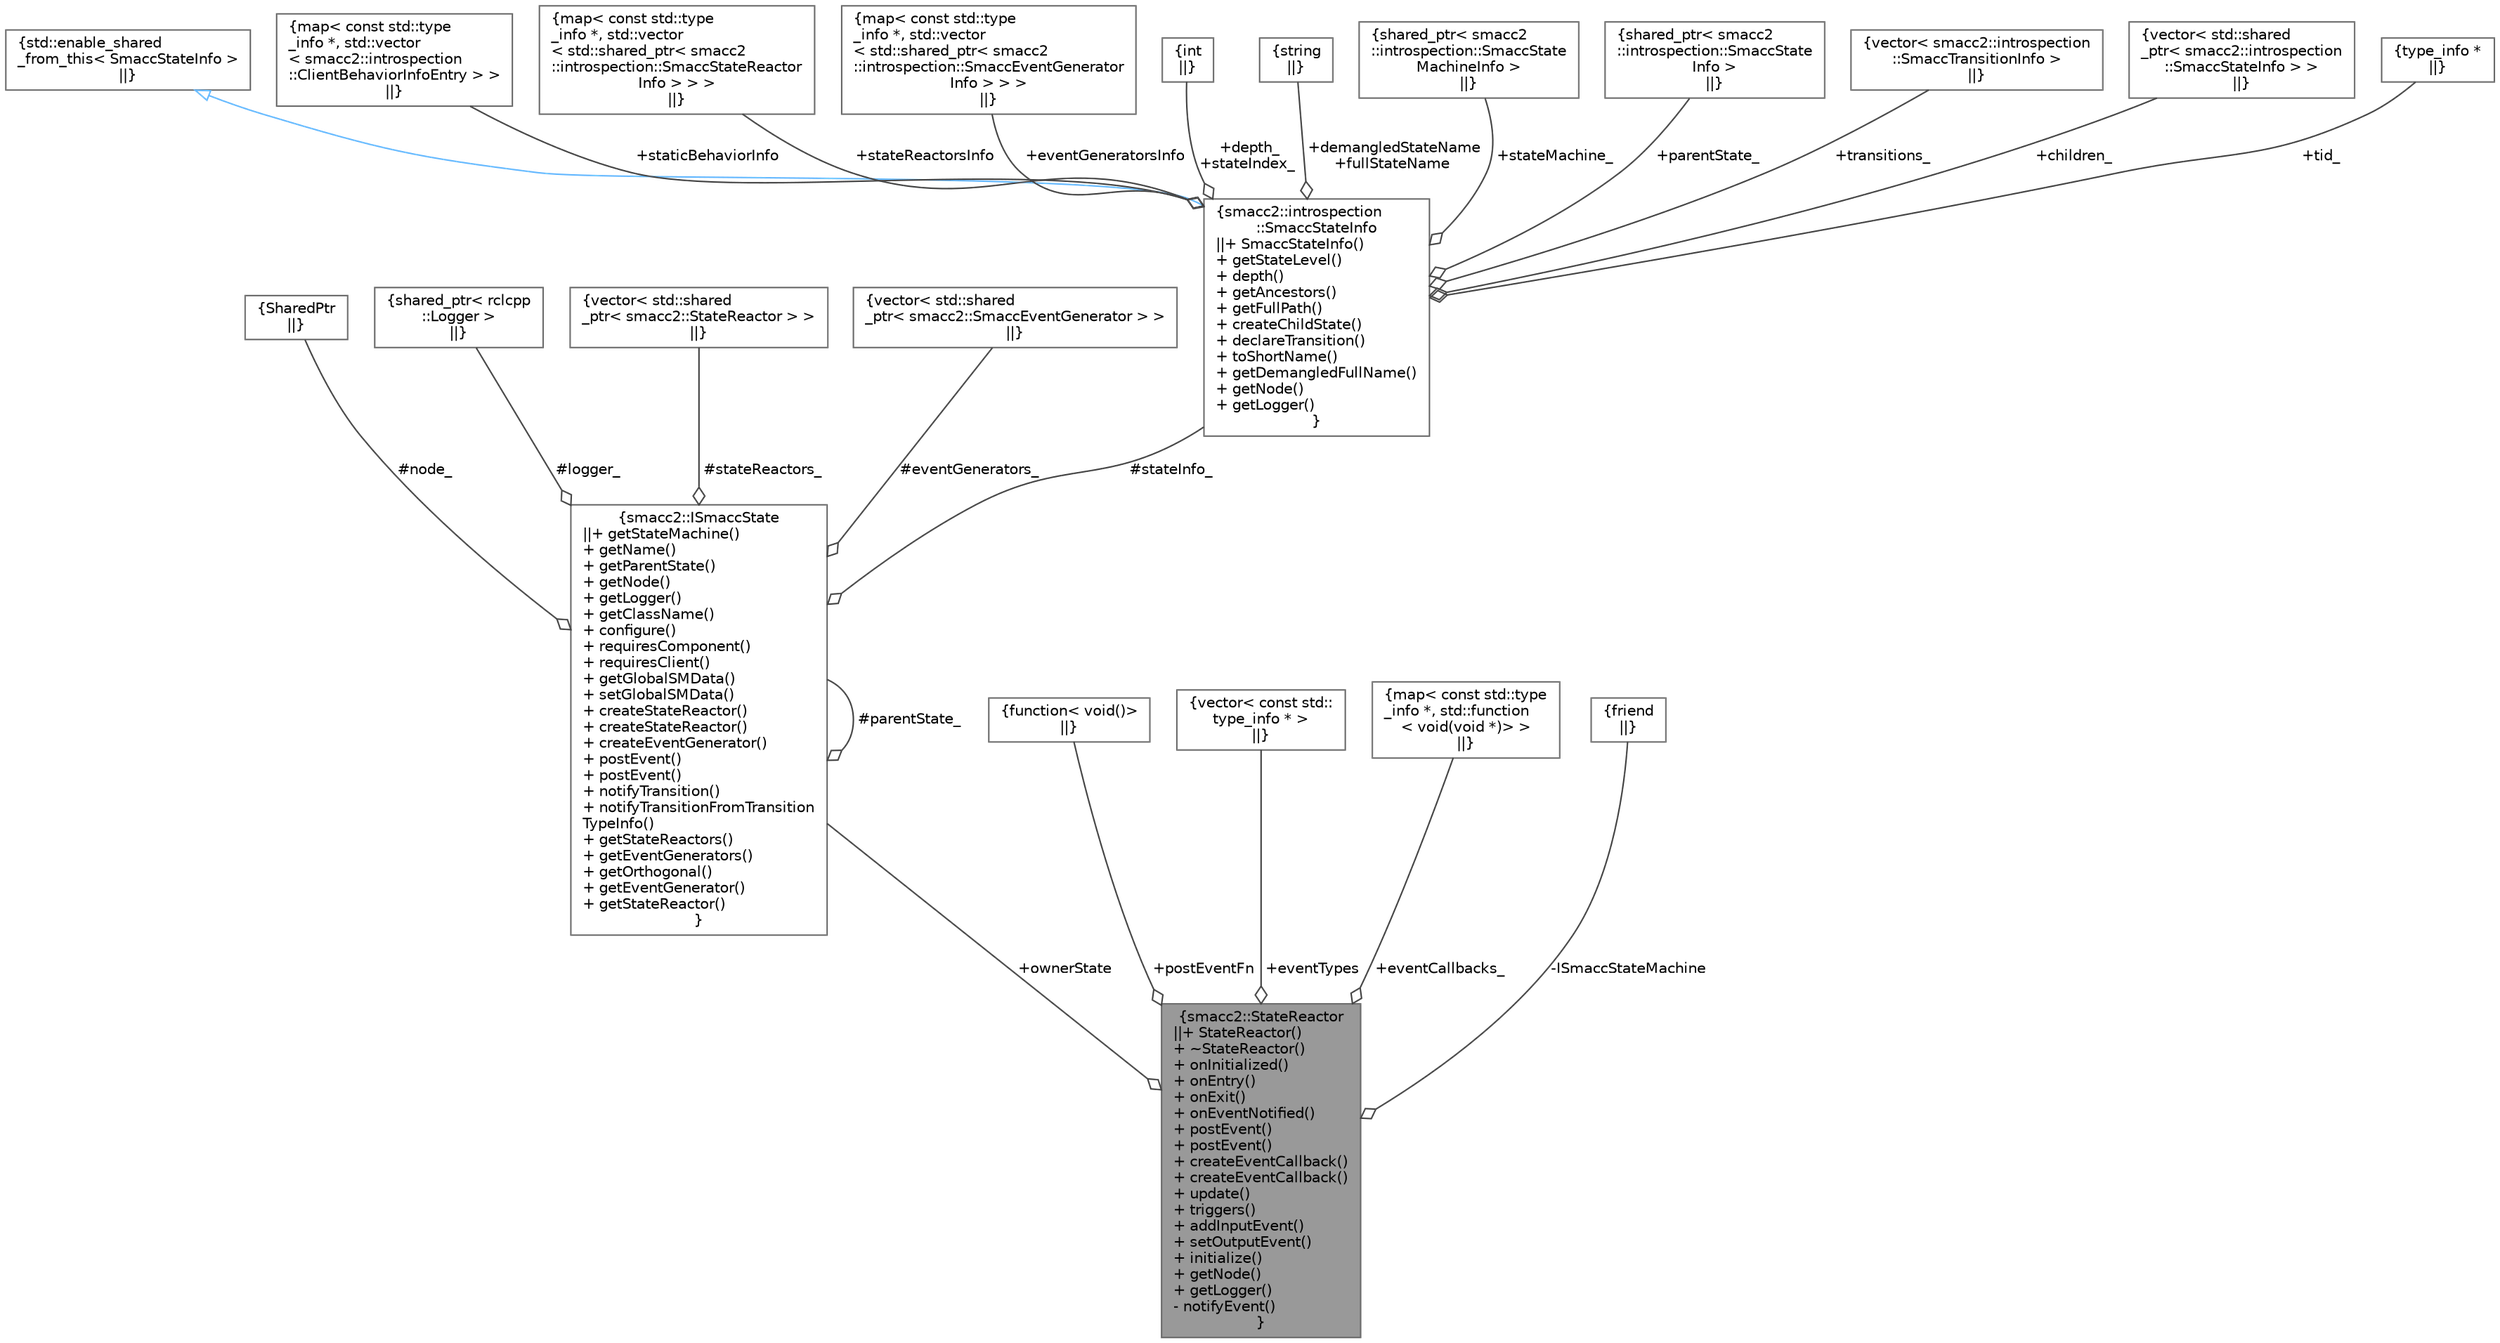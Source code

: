 digraph "smacc2::StateReactor"
{
 // LATEX_PDF_SIZE
  bgcolor="transparent";
  edge [fontname=Helvetica,fontsize=10,labelfontname=Helvetica,labelfontsize=10];
  node [fontname=Helvetica,fontsize=10,shape=box,height=0.2,width=0.4];
  Node1 [label="{smacc2::StateReactor\n||+ StateReactor()\l+ ~StateReactor()\l+ onInitialized()\l+ onEntry()\l+ onExit()\l+ onEventNotified()\l+ postEvent()\l+ postEvent()\l+ createEventCallback()\l+ createEventCallback()\l+ update()\l+ triggers()\l+ addInputEvent()\l+ setOutputEvent()\l+ initialize()\l+ getNode()\l+ getLogger()\l- notifyEvent()\l}",height=0.2,width=0.4,color="gray40", fillcolor="grey60", style="filled", fontcolor="black",tooltip=" "];
  Node2 -> Node1 [color="grey25",style="solid",label=" +ownerState" ,arrowhead="odiamond"];
  Node2 [label="{smacc2::ISmaccState\n||+ getStateMachine()\l+ getName()\l+ getParentState()\l+ getNode()\l+ getLogger()\l+ getClassName()\l+ configure()\l+ requiresComponent()\l+ requiresClient()\l+ getGlobalSMData()\l+ setGlobalSMData()\l+ createStateReactor()\l+ createStateReactor()\l+ createEventGenerator()\l+ postEvent()\l+ postEvent()\l+ notifyTransition()\l+ notifyTransitionFromTransition\lTypeInfo()\l+ getStateReactors()\l+ getEventGenerators()\l+ getOrthogonal()\l+ getEventGenerator()\l+ getStateReactor()\l}",height=0.2,width=0.4,color="gray40", fillcolor="white", style="filled",URL="$classsmacc2_1_1ISmaccState.html",tooltip=" "];
  Node3 -> Node2 [color="grey25",style="solid",label=" #node_" ,arrowhead="odiamond"];
  Node3 [label="{SharedPtr\n||}",height=0.2,width=0.4,color="gray40", fillcolor="white", style="filled",tooltip=" "];
  Node4 -> Node2 [color="grey25",style="solid",label=" #logger_" ,arrowhead="odiamond"];
  Node4 [label="{shared_ptr\< rclcpp\l::Logger \>\n||}",height=0.2,width=0.4,color="gray40", fillcolor="white", style="filled",tooltip=" "];
  Node5 -> Node2 [color="grey25",style="solid",label=" #stateReactors_" ,arrowhead="odiamond"];
  Node5 [label="{vector\< std::shared\l_ptr\< smacc2::StateReactor \> \>\n||}",height=0.2,width=0.4,color="gray40", fillcolor="white", style="filled",tooltip=" "];
  Node6 -> Node2 [color="grey25",style="solid",label=" #eventGenerators_" ,arrowhead="odiamond"];
  Node6 [label="{vector\< std::shared\l_ptr\< smacc2::SmaccEventGenerator \> \>\n||}",height=0.2,width=0.4,color="gray40", fillcolor="white", style="filled",tooltip=" "];
  Node2 -> Node2 [color="grey25",style="solid",label=" #parentState_" ,arrowhead="odiamond"];
  Node7 -> Node2 [color="grey25",style="solid",label=" #stateInfo_" ,arrowhead="odiamond"];
  Node7 [label="{smacc2::introspection\l::SmaccStateInfo\n||+ SmaccStateInfo()\l+ getStateLevel()\l+ depth()\l+ getAncestors()\l+ getFullPath()\l+ createChildState()\l+ declareTransition()\l+ toShortName()\l+ getDemangledFullName()\l+ getNode()\l+ getLogger()\l}",height=0.2,width=0.4,color="gray40", fillcolor="white", style="filled",URL="$classsmacc2_1_1introspection_1_1SmaccStateInfo.html",tooltip=" "];
  Node8 -> Node7 [dir="back",color="steelblue1",style="solid",arrowtail="onormal"];
  Node8 [label="{std::enable_shared\l_from_this\< SmaccStateInfo \>\n||}",height=0.2,width=0.4,color="gray40", fillcolor="white", style="filled",tooltip=" "];
  Node9 -> Node7 [color="grey25",style="solid",label=" +staticBehaviorInfo" ,arrowhead="odiamond"];
  Node9 [label="{map\< const std::type\l_info *, std::vector\l\< smacc2::introspection\l::ClientBehaviorInfoEntry \> \>\n||}",height=0.2,width=0.4,color="gray40", fillcolor="white", style="filled",tooltip=" "];
  Node10 -> Node7 [color="grey25",style="solid",label=" +stateReactorsInfo" ,arrowhead="odiamond"];
  Node10 [label="{map\< const std::type\l_info *, std::vector\l\< std::shared_ptr\< smacc2\l::introspection::SmaccStateReactor\lInfo \> \> \>\n||}",height=0.2,width=0.4,color="gray40", fillcolor="white", style="filled",tooltip=" "];
  Node11 -> Node7 [color="grey25",style="solid",label=" +eventGeneratorsInfo" ,arrowhead="odiamond"];
  Node11 [label="{map\< const std::type\l_info *, std::vector\l\< std::shared_ptr\< smacc2\l::introspection::SmaccEventGenerator\lInfo \> \> \>\n||}",height=0.2,width=0.4,color="gray40", fillcolor="white", style="filled",tooltip=" "];
  Node12 -> Node7 [color="grey25",style="solid",label=" +depth_\n+stateIndex_" ,arrowhead="odiamond"];
  Node12 [label="{int\n||}",height=0.2,width=0.4,color="gray40", fillcolor="white", style="filled",tooltip=" "];
  Node13 -> Node7 [color="grey25",style="solid",label=" +demangledStateName\n+fullStateName" ,arrowhead="odiamond"];
  Node13 [label="{string\n||}",height=0.2,width=0.4,color="gray40", fillcolor="white", style="filled",tooltip=" "];
  Node14 -> Node7 [color="grey25",style="solid",label=" +stateMachine_" ,arrowhead="odiamond"];
  Node14 [label="{shared_ptr\< smacc2\l::introspection::SmaccState\lMachineInfo \>\n||}",height=0.2,width=0.4,color="gray40", fillcolor="white", style="filled",tooltip=" "];
  Node15 -> Node7 [color="grey25",style="solid",label=" +parentState_" ,arrowhead="odiamond"];
  Node15 [label="{shared_ptr\< smacc2\l::introspection::SmaccState\lInfo \>\n||}",height=0.2,width=0.4,color="gray40", fillcolor="white", style="filled",tooltip=" "];
  Node16 -> Node7 [color="grey25",style="solid",label=" +transitions_" ,arrowhead="odiamond"];
  Node16 [label="{vector\< smacc2::introspection\l::SmaccTransitionInfo \>\n||}",height=0.2,width=0.4,color="gray40", fillcolor="white", style="filled",tooltip=" "];
  Node17 -> Node7 [color="grey25",style="solid",label=" +children_" ,arrowhead="odiamond"];
  Node17 [label="{vector\< std::shared\l_ptr\< smacc2::introspection\l::SmaccStateInfo \> \>\n||}",height=0.2,width=0.4,color="gray40", fillcolor="white", style="filled",tooltip=" "];
  Node18 -> Node7 [color="grey25",style="solid",label=" +tid_" ,arrowhead="odiamond"];
  Node18 [label="{type_info *\n||}",height=0.2,width=0.4,color="gray40", fillcolor="white", style="filled",tooltip=" "];
  Node19 -> Node1 [color="grey25",style="solid",label=" +postEventFn" ,arrowhead="odiamond"];
  Node19 [label="{function\< void()\>\n||}",height=0.2,width=0.4,color="gray40", fillcolor="white", style="filled",tooltip=" "];
  Node20 -> Node1 [color="grey25",style="solid",label=" +eventTypes" ,arrowhead="odiamond"];
  Node20 [label="{vector\< const std::\ltype_info * \>\n||}",height=0.2,width=0.4,color="gray40", fillcolor="white", style="filled",tooltip=" "];
  Node21 -> Node1 [color="grey25",style="solid",label=" +eventCallbacks_" ,arrowhead="odiamond"];
  Node21 [label="{map\< const std::type\l_info *, std::function\l\< void(void *)\> \>\n||}",height=0.2,width=0.4,color="gray40", fillcolor="white", style="filled",tooltip=" "];
  Node22 -> Node1 [color="grey25",style="solid",label=" -ISmaccStateMachine" ,arrowhead="odiamond"];
  Node22 [label="{friend\n||}",height=0.2,width=0.4,color="gray40", fillcolor="white", style="filled",tooltip=" "];
}
